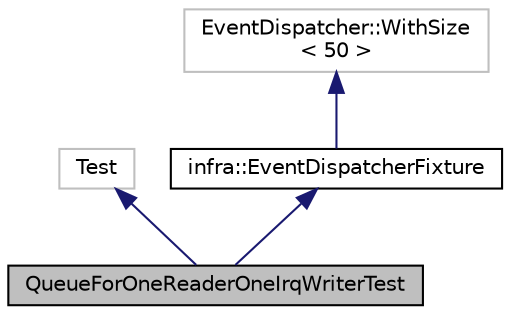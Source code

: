digraph "QueueForOneReaderOneIrqWriterTest"
{
 // INTERACTIVE_SVG=YES
  edge [fontname="Helvetica",fontsize="10",labelfontname="Helvetica",labelfontsize="10"];
  node [fontname="Helvetica",fontsize="10",shape=record];
  Node0 [label="QueueForOneReaderOneIrqWriterTest",height=0.2,width=0.4,color="black", fillcolor="grey75", style="filled", fontcolor="black"];
  Node1 -> Node0 [dir="back",color="midnightblue",fontsize="10",style="solid",fontname="Helvetica"];
  Node1 [label="Test",height=0.2,width=0.4,color="grey75", fillcolor="white", style="filled"];
  Node2 -> Node0 [dir="back",color="midnightblue",fontsize="10",style="solid",fontname="Helvetica"];
  Node2 [label="infra::EventDispatcherFixture",height=0.2,width=0.4,color="black", fillcolor="white", style="filled",URL="$dd/df4/classinfra_1_1_event_dispatcher_fixture.html"];
  Node3 -> Node2 [dir="back",color="midnightblue",fontsize="10",style="solid",fontname="Helvetica"];
  Node3 [label="EventDispatcher::WithSize\l\< 50 \>",height=0.2,width=0.4,color="grey75", fillcolor="white", style="filled"];
}
